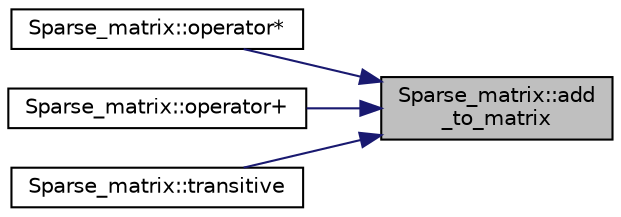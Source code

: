 digraph "Sparse_matrix::add_to_matrix"
{
 // LATEX_PDF_SIZE
  edge [fontname="Helvetica",fontsize="10",labelfontname="Helvetica",labelfontsize="10"];
  node [fontname="Helvetica",fontsize="10",shape=record];
  rankdir="RL";
  Node1 [label="Sparse_matrix::add\l_to_matrix",height=0.2,width=0.4,color="black", fillcolor="grey75", style="filled", fontcolor="black",tooltip=" "];
  Node1 -> Node2 [dir="back",color="midnightblue",fontsize="10",style="solid",fontname="Helvetica"];
  Node2 [label="Sparse_matrix::operator*",height=0.2,width=0.4,color="black", fillcolor="white", style="filled",URL="$class_sparse__matrix.html#a759ebb7a80630bcf4e6ba81febe7d2b6",tooltip=" "];
  Node1 -> Node3 [dir="back",color="midnightblue",fontsize="10",style="solid",fontname="Helvetica"];
  Node3 [label="Sparse_matrix::operator+",height=0.2,width=0.4,color="black", fillcolor="white", style="filled",URL="$class_sparse__matrix.html#a3f70761d28cac4a2676fb2fb3153a41a",tooltip=" "];
  Node1 -> Node4 [dir="back",color="midnightblue",fontsize="10",style="solid",fontname="Helvetica"];
  Node4 [label="Sparse_matrix::transitive",height=0.2,width=0.4,color="black", fillcolor="white", style="filled",URL="$class_sparse__matrix.html#a1696c2988b1747c56a278086309ef0ef",tooltip=" "];
}

